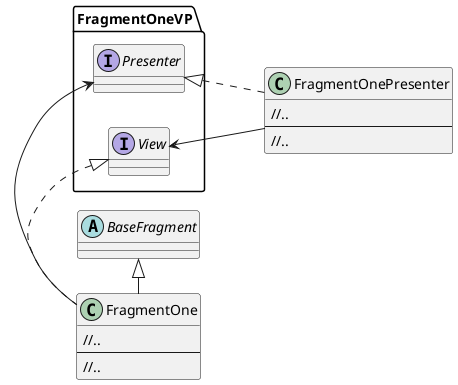 @startuml

left to right direction

abstract class BaseFragment

class FragmentOne implements FragmentOneVP.View{
//..
--
//..
}

class FragmentOnePresenter implements FragmentOneVP.Presenter{
//..
--
//..
}

FragmentOne -> FragmentOneVP.Presenter
FragmentOnePresenter --> FragmentOneVP.View

FragmentOne --left--|> BaseFragment

@enduml